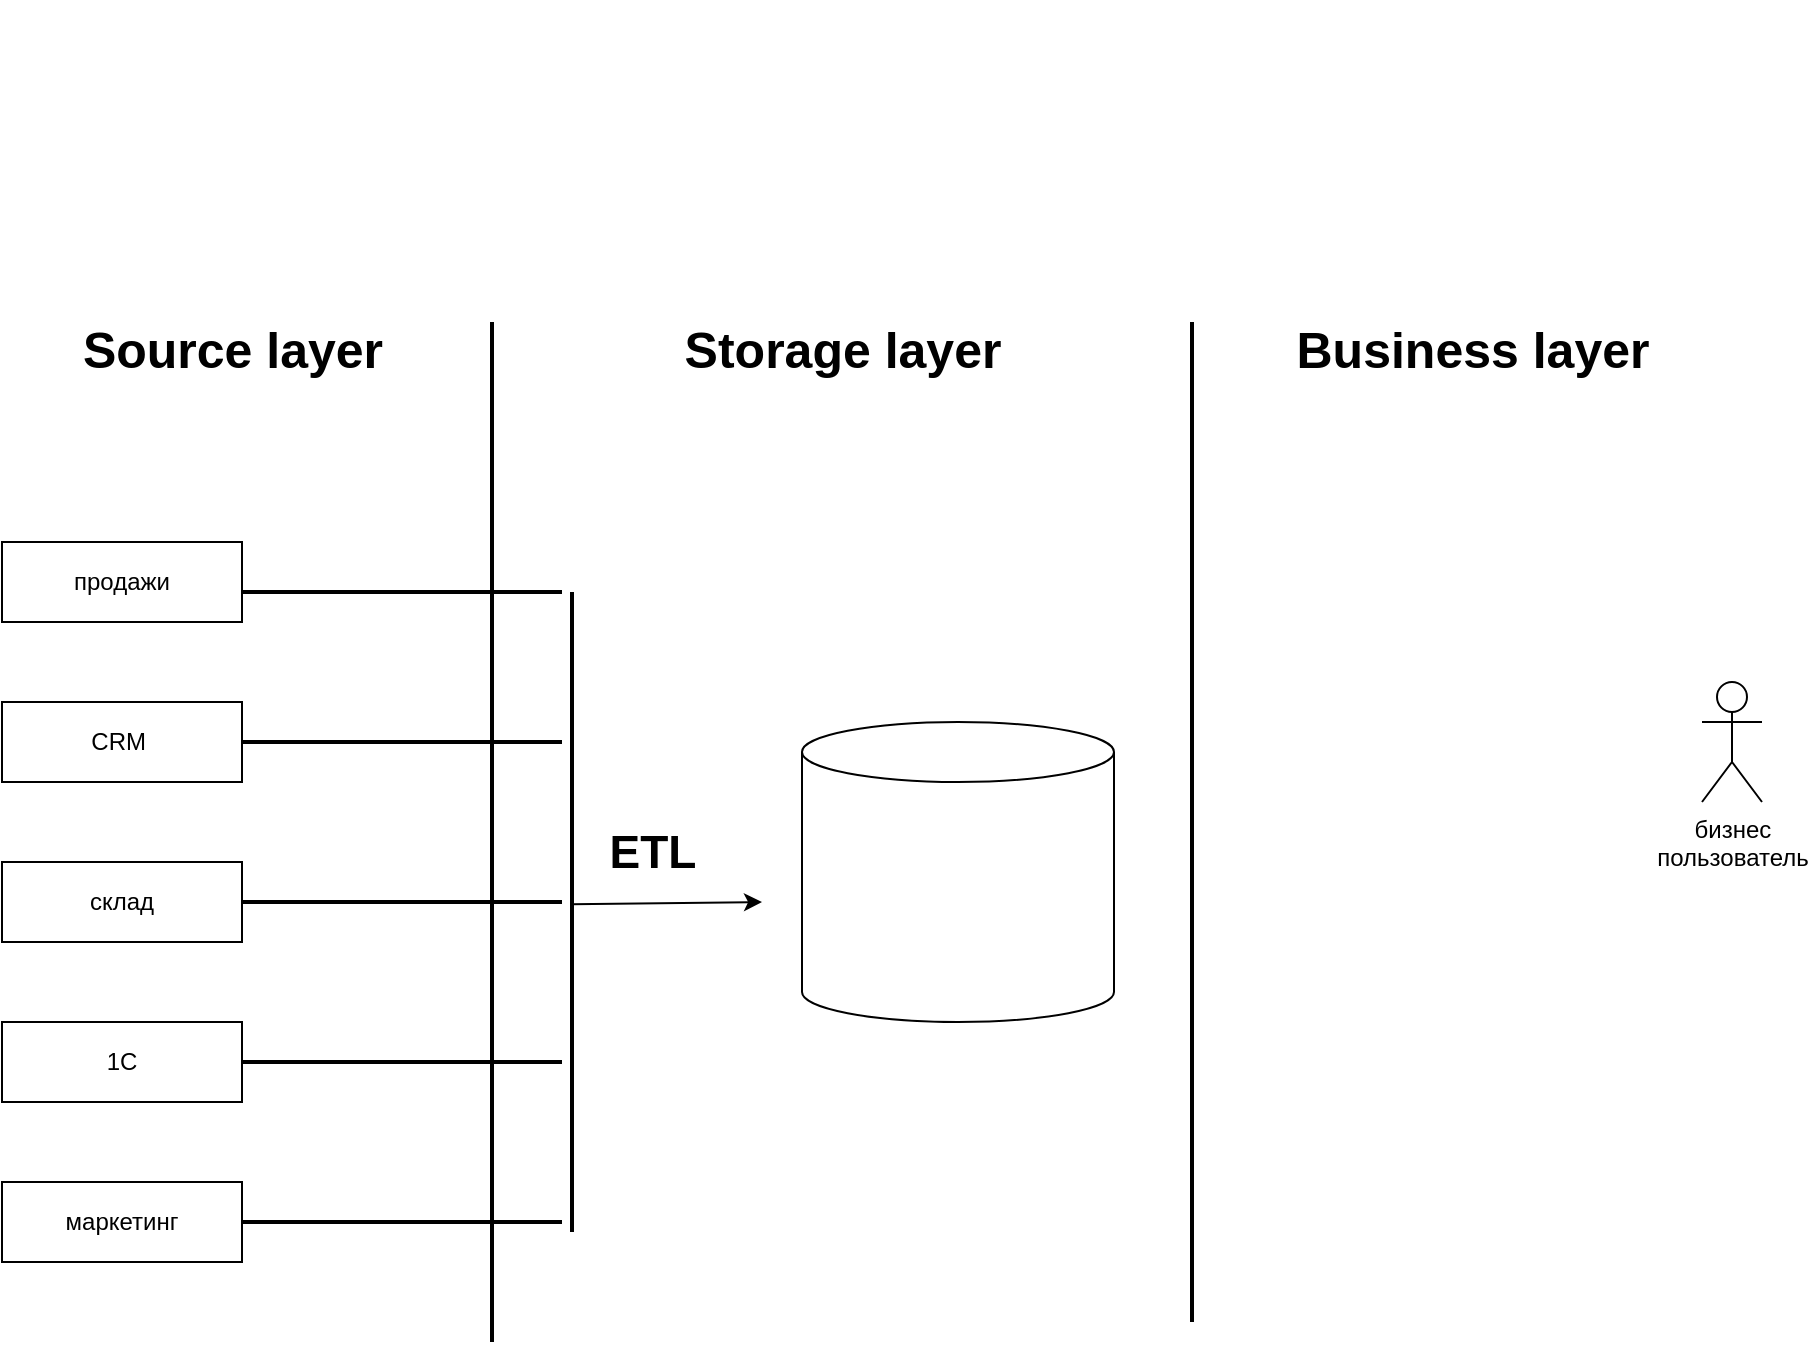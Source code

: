 <mxfile version="24.7.14">
  <diagram name="Страница — 1" id="RdgD5T11AARKfWScQXpZ">
    <mxGraphModel dx="1050" dy="1786" grid="1" gridSize="10" guides="1" tooltips="1" connect="1" arrows="1" fold="1" page="1" pageScale="1" pageWidth="827" pageHeight="1169" math="0" shadow="0">
      <root>
        <mxCell id="0" />
        <mxCell id="1" parent="0" />
        <mxCell id="-iND5TfMr2r-XBUe3j9Z-1" value="" style="shape=cylinder3;whiteSpace=wrap;html=1;boundedLbl=1;backgroundOutline=1;size=15;" vertex="1" parent="1">
          <mxGeometry x="440" y="250" width="156" height="150" as="geometry" />
        </mxCell>
        <mxCell id="-iND5TfMr2r-XBUe3j9Z-2" value="бизнес&lt;div&gt;пользователь&lt;/div&gt;&lt;div&gt;&lt;br&gt;&lt;/div&gt;" style="shape=umlActor;verticalLabelPosition=bottom;verticalAlign=top;html=1;outlineConnect=0;" vertex="1" parent="1">
          <mxGeometry x="890" y="230" width="30" height="60" as="geometry" />
        </mxCell>
        <mxCell id="-iND5TfMr2r-XBUe3j9Z-3" value="продажи" style="rounded=0;whiteSpace=wrap;html=1;" vertex="1" parent="1">
          <mxGeometry x="40" y="160" width="120" height="40" as="geometry" />
        </mxCell>
        <mxCell id="-iND5TfMr2r-XBUe3j9Z-4" value="CRM&amp;nbsp;" style="rounded=0;whiteSpace=wrap;html=1;" vertex="1" parent="1">
          <mxGeometry x="40" y="240" width="120" height="40" as="geometry" />
        </mxCell>
        <mxCell id="-iND5TfMr2r-XBUe3j9Z-5" value="склад" style="rounded=0;whiteSpace=wrap;html=1;" vertex="1" parent="1">
          <mxGeometry x="40" y="320" width="120" height="40" as="geometry" />
        </mxCell>
        <mxCell id="-iND5TfMr2r-XBUe3j9Z-6" value="1C" style="rounded=0;whiteSpace=wrap;html=1;" vertex="1" parent="1">
          <mxGeometry x="40" y="400" width="120" height="40" as="geometry" />
        </mxCell>
        <mxCell id="-iND5TfMr2r-XBUe3j9Z-8" value="" style="line;strokeWidth=2;direction=south;html=1;" vertex="1" parent="1">
          <mxGeometry x="280" y="50" width="10" height="510" as="geometry" />
        </mxCell>
        <mxCell id="-iND5TfMr2r-XBUe3j9Z-9" value="" style="line;strokeWidth=2;direction=south;html=1;" vertex="1" parent="1">
          <mxGeometry x="630" y="50" width="10" height="500" as="geometry" />
        </mxCell>
        <mxCell id="-iND5TfMr2r-XBUe3j9Z-11" value="&lt;b&gt;&lt;font style=&quot;font-size: 25px;&quot;&gt;Source layer&lt;/font&gt;&lt;/b&gt;" style="text;html=1;align=center;verticalAlign=middle;resizable=0;points=[];autosize=1;strokeColor=none;fillColor=none;" vertex="1" parent="1">
          <mxGeometry x="70" y="43" width="170" height="40" as="geometry" />
        </mxCell>
        <mxCell id="-iND5TfMr2r-XBUe3j9Z-13" value="&lt;font style=&quot;font-size: 25px;&quot;&gt;&lt;b&gt;Storage layer&lt;/b&gt;&lt;/font&gt;" style="text;html=1;align=center;verticalAlign=middle;resizable=0;points=[];autosize=1;strokeColor=none;fillColor=none;" vertex="1" parent="1">
          <mxGeometry x="370" y="43" width="180" height="40" as="geometry" />
        </mxCell>
        <mxCell id="-iND5TfMr2r-XBUe3j9Z-14" value="&lt;b&gt;&lt;font style=&quot;font-size: 25px;&quot;&gt;Business layer&lt;/font&gt;&lt;/b&gt;" style="text;html=1;align=center;verticalAlign=middle;resizable=0;points=[];autosize=1;strokeColor=none;fillColor=none;" vertex="1" parent="1">
          <mxGeometry x="675" y="43" width="200" height="40" as="geometry" />
        </mxCell>
        <mxCell id="-iND5TfMr2r-XBUe3j9Z-18" value="маркетинг" style="rounded=0;whiteSpace=wrap;html=1;" vertex="1" parent="1">
          <mxGeometry x="40" y="480" width="120" height="40" as="geometry" />
        </mxCell>
        <mxCell id="-iND5TfMr2r-XBUe3j9Z-25" value="" style="line;strokeWidth=2;html=1;" vertex="1" parent="1">
          <mxGeometry x="160" y="-110" width="160" height="590" as="geometry" />
        </mxCell>
        <mxCell id="-iND5TfMr2r-XBUe3j9Z-26" value="" style="line;strokeWidth=2;html=1;" vertex="1" parent="1">
          <mxGeometry x="160" y="255" width="160" height="10" as="geometry" />
        </mxCell>
        <mxCell id="-iND5TfMr2r-XBUe3j9Z-27" value="" style="line;strokeWidth=2;html=1;" vertex="1" parent="1">
          <mxGeometry x="160" y="335" width="160" height="10" as="geometry" />
        </mxCell>
        <mxCell id="-iND5TfMr2r-XBUe3j9Z-28" value="" style="line;strokeWidth=2;html=1;" vertex="1" parent="1">
          <mxGeometry x="160" y="415" width="160" height="10" as="geometry" />
        </mxCell>
        <mxCell id="-iND5TfMr2r-XBUe3j9Z-29" value="" style="line;strokeWidth=2;html=1;" vertex="1" parent="1">
          <mxGeometry x="160" y="495" width="160" height="10" as="geometry" />
        </mxCell>
        <mxCell id="-iND5TfMr2r-XBUe3j9Z-30" value="" style="line;strokeWidth=2;direction=south;html=1;" vertex="1" parent="1">
          <mxGeometry x="320" y="185" width="10" height="320" as="geometry" />
        </mxCell>
        <mxCell id="-iND5TfMr2r-XBUe3j9Z-33" value="" style="endArrow=classic;html=1;rounded=0;exitX=0.488;exitY=0.56;exitDx=0;exitDy=0;exitPerimeter=0;" edge="1" parent="1" source="-iND5TfMr2r-XBUe3j9Z-30">
          <mxGeometry width="50" height="50" relative="1" as="geometry">
            <mxPoint x="400" y="290" as="sourcePoint" />
            <mxPoint x="420" y="340" as="targetPoint" />
          </mxGeometry>
        </mxCell>
        <mxCell id="-iND5TfMr2r-XBUe3j9Z-34" value="&lt;b&gt;&lt;font style=&quot;font-size: 23px;&quot;&gt;ETL&lt;/font&gt;&lt;/b&gt;" style="text;html=1;align=center;verticalAlign=middle;resizable=0;points=[];autosize=1;strokeColor=none;fillColor=none;" vertex="1" parent="1">
          <mxGeometry x="330" y="295" width="70" height="40" as="geometry" />
        </mxCell>
      </root>
    </mxGraphModel>
  </diagram>
</mxfile>
